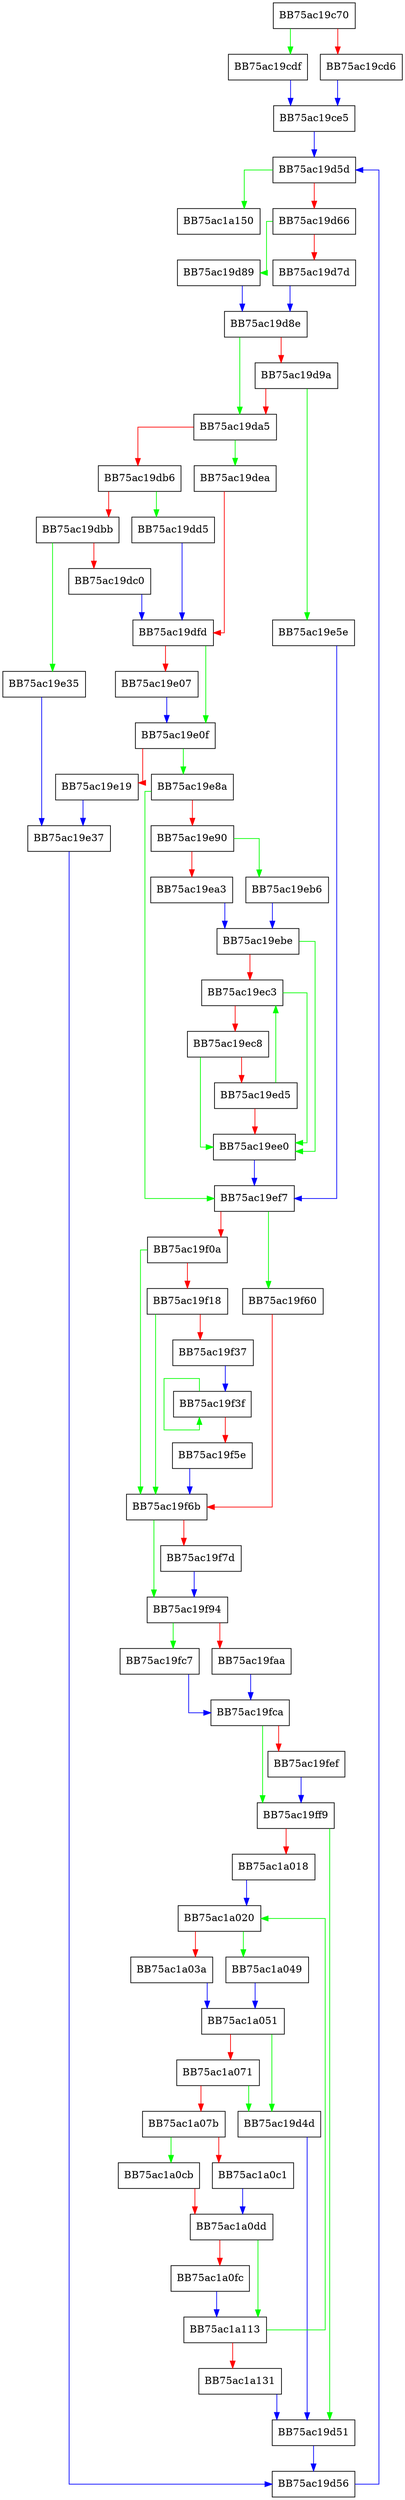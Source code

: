 digraph ZSTD_compressBlock_greedy_dedicatedDictSearch {
  node [shape="box"];
  graph [splines=ortho];
  BB75ac19c70 -> BB75ac19cdf [color="green"];
  BB75ac19c70 -> BB75ac19cd6 [color="red"];
  BB75ac19cd6 -> BB75ac19ce5 [color="blue"];
  BB75ac19cdf -> BB75ac19ce5 [color="blue"];
  BB75ac19ce5 -> BB75ac19d5d [color="blue"];
  BB75ac19d4d -> BB75ac19d51 [color="blue"];
  BB75ac19d51 -> BB75ac19d56 [color="blue"];
  BB75ac19d56 -> BB75ac19d5d [color="blue"];
  BB75ac19d5d -> BB75ac1a150 [color="green"];
  BB75ac19d5d -> BB75ac19d66 [color="red"];
  BB75ac19d66 -> BB75ac19d89 [color="green"];
  BB75ac19d66 -> BB75ac19d7d [color="red"];
  BB75ac19d7d -> BB75ac19d8e [color="blue"];
  BB75ac19d89 -> BB75ac19d8e [color="blue"];
  BB75ac19d8e -> BB75ac19da5 [color="green"];
  BB75ac19d8e -> BB75ac19d9a [color="red"];
  BB75ac19d9a -> BB75ac19e5e [color="green"];
  BB75ac19d9a -> BB75ac19da5 [color="red"];
  BB75ac19da5 -> BB75ac19dea [color="green"];
  BB75ac19da5 -> BB75ac19db6 [color="red"];
  BB75ac19db6 -> BB75ac19dd5 [color="green"];
  BB75ac19db6 -> BB75ac19dbb [color="red"];
  BB75ac19dbb -> BB75ac19e35 [color="green"];
  BB75ac19dbb -> BB75ac19dc0 [color="red"];
  BB75ac19dc0 -> BB75ac19dfd [color="blue"];
  BB75ac19dd5 -> BB75ac19dfd [color="blue"];
  BB75ac19dea -> BB75ac19dfd [color="red"];
  BB75ac19dfd -> BB75ac19e0f [color="green"];
  BB75ac19dfd -> BB75ac19e07 [color="red"];
  BB75ac19e07 -> BB75ac19e0f [color="blue"];
  BB75ac19e0f -> BB75ac19e8a [color="green"];
  BB75ac19e0f -> BB75ac19e19 [color="red"];
  BB75ac19e19 -> BB75ac19e37 [color="blue"];
  BB75ac19e35 -> BB75ac19e37 [color="blue"];
  BB75ac19e37 -> BB75ac19d56 [color="blue"];
  BB75ac19e5e -> BB75ac19ef7 [color="blue"];
  BB75ac19e8a -> BB75ac19ef7 [color="green"];
  BB75ac19e8a -> BB75ac19e90 [color="red"];
  BB75ac19e90 -> BB75ac19eb6 [color="green"];
  BB75ac19e90 -> BB75ac19ea3 [color="red"];
  BB75ac19ea3 -> BB75ac19ebe [color="blue"];
  BB75ac19eb6 -> BB75ac19ebe [color="blue"];
  BB75ac19ebe -> BB75ac19ee0 [color="green"];
  BB75ac19ebe -> BB75ac19ec3 [color="red"];
  BB75ac19ec3 -> BB75ac19ee0 [color="green"];
  BB75ac19ec3 -> BB75ac19ec8 [color="red"];
  BB75ac19ec8 -> BB75ac19ee0 [color="green"];
  BB75ac19ec8 -> BB75ac19ed5 [color="red"];
  BB75ac19ed5 -> BB75ac19ec3 [color="green"];
  BB75ac19ed5 -> BB75ac19ee0 [color="red"];
  BB75ac19ee0 -> BB75ac19ef7 [color="blue"];
  BB75ac19ef7 -> BB75ac19f60 [color="green"];
  BB75ac19ef7 -> BB75ac19f0a [color="red"];
  BB75ac19f0a -> BB75ac19f6b [color="green"];
  BB75ac19f0a -> BB75ac19f18 [color="red"];
  BB75ac19f18 -> BB75ac19f6b [color="green"];
  BB75ac19f18 -> BB75ac19f37 [color="red"];
  BB75ac19f37 -> BB75ac19f3f [color="blue"];
  BB75ac19f3f -> BB75ac19f3f [color="green"];
  BB75ac19f3f -> BB75ac19f5e [color="red"];
  BB75ac19f5e -> BB75ac19f6b [color="blue"];
  BB75ac19f60 -> BB75ac19f6b [color="red"];
  BB75ac19f6b -> BB75ac19f94 [color="green"];
  BB75ac19f6b -> BB75ac19f7d [color="red"];
  BB75ac19f7d -> BB75ac19f94 [color="blue"];
  BB75ac19f94 -> BB75ac19fc7 [color="green"];
  BB75ac19f94 -> BB75ac19faa [color="red"];
  BB75ac19faa -> BB75ac19fca [color="blue"];
  BB75ac19fc7 -> BB75ac19fca [color="blue"];
  BB75ac19fca -> BB75ac19ff9 [color="green"];
  BB75ac19fca -> BB75ac19fef [color="red"];
  BB75ac19fef -> BB75ac19ff9 [color="blue"];
  BB75ac19ff9 -> BB75ac19d51 [color="green"];
  BB75ac19ff9 -> BB75ac1a018 [color="red"];
  BB75ac1a018 -> BB75ac1a020 [color="blue"];
  BB75ac1a020 -> BB75ac1a049 [color="green"];
  BB75ac1a020 -> BB75ac1a03a [color="red"];
  BB75ac1a03a -> BB75ac1a051 [color="blue"];
  BB75ac1a049 -> BB75ac1a051 [color="blue"];
  BB75ac1a051 -> BB75ac19d4d [color="green"];
  BB75ac1a051 -> BB75ac1a071 [color="red"];
  BB75ac1a071 -> BB75ac19d4d [color="green"];
  BB75ac1a071 -> BB75ac1a07b [color="red"];
  BB75ac1a07b -> BB75ac1a0cb [color="green"];
  BB75ac1a07b -> BB75ac1a0c1 [color="red"];
  BB75ac1a0c1 -> BB75ac1a0dd [color="blue"];
  BB75ac1a0cb -> BB75ac1a0dd [color="red"];
  BB75ac1a0dd -> BB75ac1a113 [color="green"];
  BB75ac1a0dd -> BB75ac1a0fc [color="red"];
  BB75ac1a0fc -> BB75ac1a113 [color="blue"];
  BB75ac1a113 -> BB75ac1a020 [color="green"];
  BB75ac1a113 -> BB75ac1a131 [color="red"];
  BB75ac1a131 -> BB75ac19d51 [color="blue"];
}